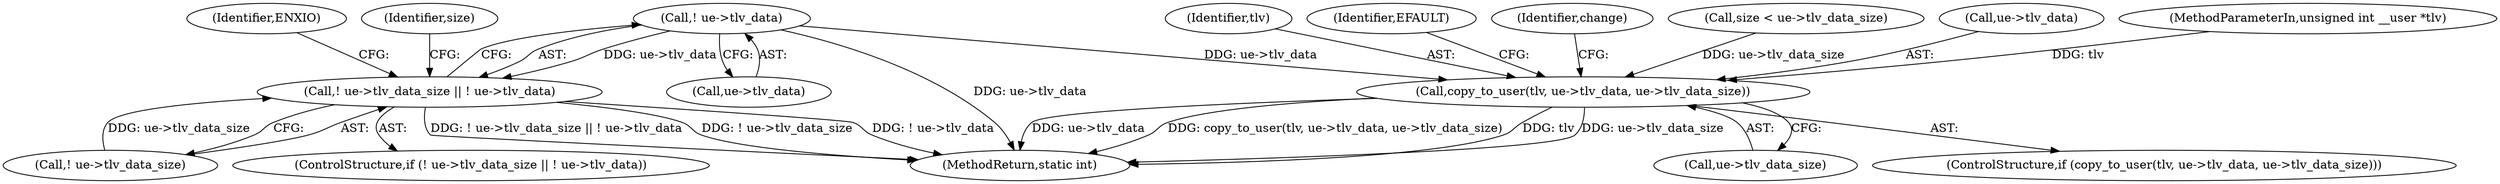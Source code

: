 digraph "0_linux_07f4d9d74a04aa7c72c5dae0ef97565f28f17b92_2@pointer" {
"1000183" [label="(Call,! ue->tlv_data)"];
"1000178" [label="(Call,! ue->tlv_data_size || ! ue->tlv_data)"];
"1000200" [label="(Call,copy_to_user(tlv, ue->tlv_data, ue->tlv_data_size))"];
"1000205" [label="(Call,ue->tlv_data_size)"];
"1000201" [label="(Identifier,tlv)"];
"1000177" [label="(ControlStructure,if (! ue->tlv_data_size || ! ue->tlv_data))"];
"1000210" [label="(Identifier,EFAULT)"];
"1000189" [label="(Identifier,ENXIO)"];
"1000213" [label="(MethodReturn,static int)"];
"1000192" [label="(Identifier,size)"];
"1000212" [label="(Identifier,change)"];
"1000191" [label="(Call,size < ue->tlv_data_size)"];
"1000179" [label="(Call,! ue->tlv_data_size)"];
"1000202" [label="(Call,ue->tlv_data)"];
"1000105" [label="(MethodParameterIn,unsigned int __user *tlv)"];
"1000199" [label="(ControlStructure,if (copy_to_user(tlv, ue->tlv_data, ue->tlv_data_size)))"];
"1000200" [label="(Call,copy_to_user(tlv, ue->tlv_data, ue->tlv_data_size))"];
"1000183" [label="(Call,! ue->tlv_data)"];
"1000184" [label="(Call,ue->tlv_data)"];
"1000178" [label="(Call,! ue->tlv_data_size || ! ue->tlv_data)"];
"1000183" -> "1000178"  [label="AST: "];
"1000183" -> "1000184"  [label="CFG: "];
"1000184" -> "1000183"  [label="AST: "];
"1000178" -> "1000183"  [label="CFG: "];
"1000183" -> "1000213"  [label="DDG: ue->tlv_data"];
"1000183" -> "1000178"  [label="DDG: ue->tlv_data"];
"1000183" -> "1000200"  [label="DDG: ue->tlv_data"];
"1000178" -> "1000177"  [label="AST: "];
"1000178" -> "1000179"  [label="CFG: "];
"1000179" -> "1000178"  [label="AST: "];
"1000189" -> "1000178"  [label="CFG: "];
"1000192" -> "1000178"  [label="CFG: "];
"1000178" -> "1000213"  [label="DDG: ! ue->tlv_data_size || ! ue->tlv_data"];
"1000178" -> "1000213"  [label="DDG: ! ue->tlv_data_size"];
"1000178" -> "1000213"  [label="DDG: ! ue->tlv_data"];
"1000179" -> "1000178"  [label="DDG: ue->tlv_data_size"];
"1000200" -> "1000199"  [label="AST: "];
"1000200" -> "1000205"  [label="CFG: "];
"1000201" -> "1000200"  [label="AST: "];
"1000202" -> "1000200"  [label="AST: "];
"1000205" -> "1000200"  [label="AST: "];
"1000210" -> "1000200"  [label="CFG: "];
"1000212" -> "1000200"  [label="CFG: "];
"1000200" -> "1000213"  [label="DDG: copy_to_user(tlv, ue->tlv_data, ue->tlv_data_size)"];
"1000200" -> "1000213"  [label="DDG: tlv"];
"1000200" -> "1000213"  [label="DDG: ue->tlv_data_size"];
"1000200" -> "1000213"  [label="DDG: ue->tlv_data"];
"1000105" -> "1000200"  [label="DDG: tlv"];
"1000191" -> "1000200"  [label="DDG: ue->tlv_data_size"];
}
